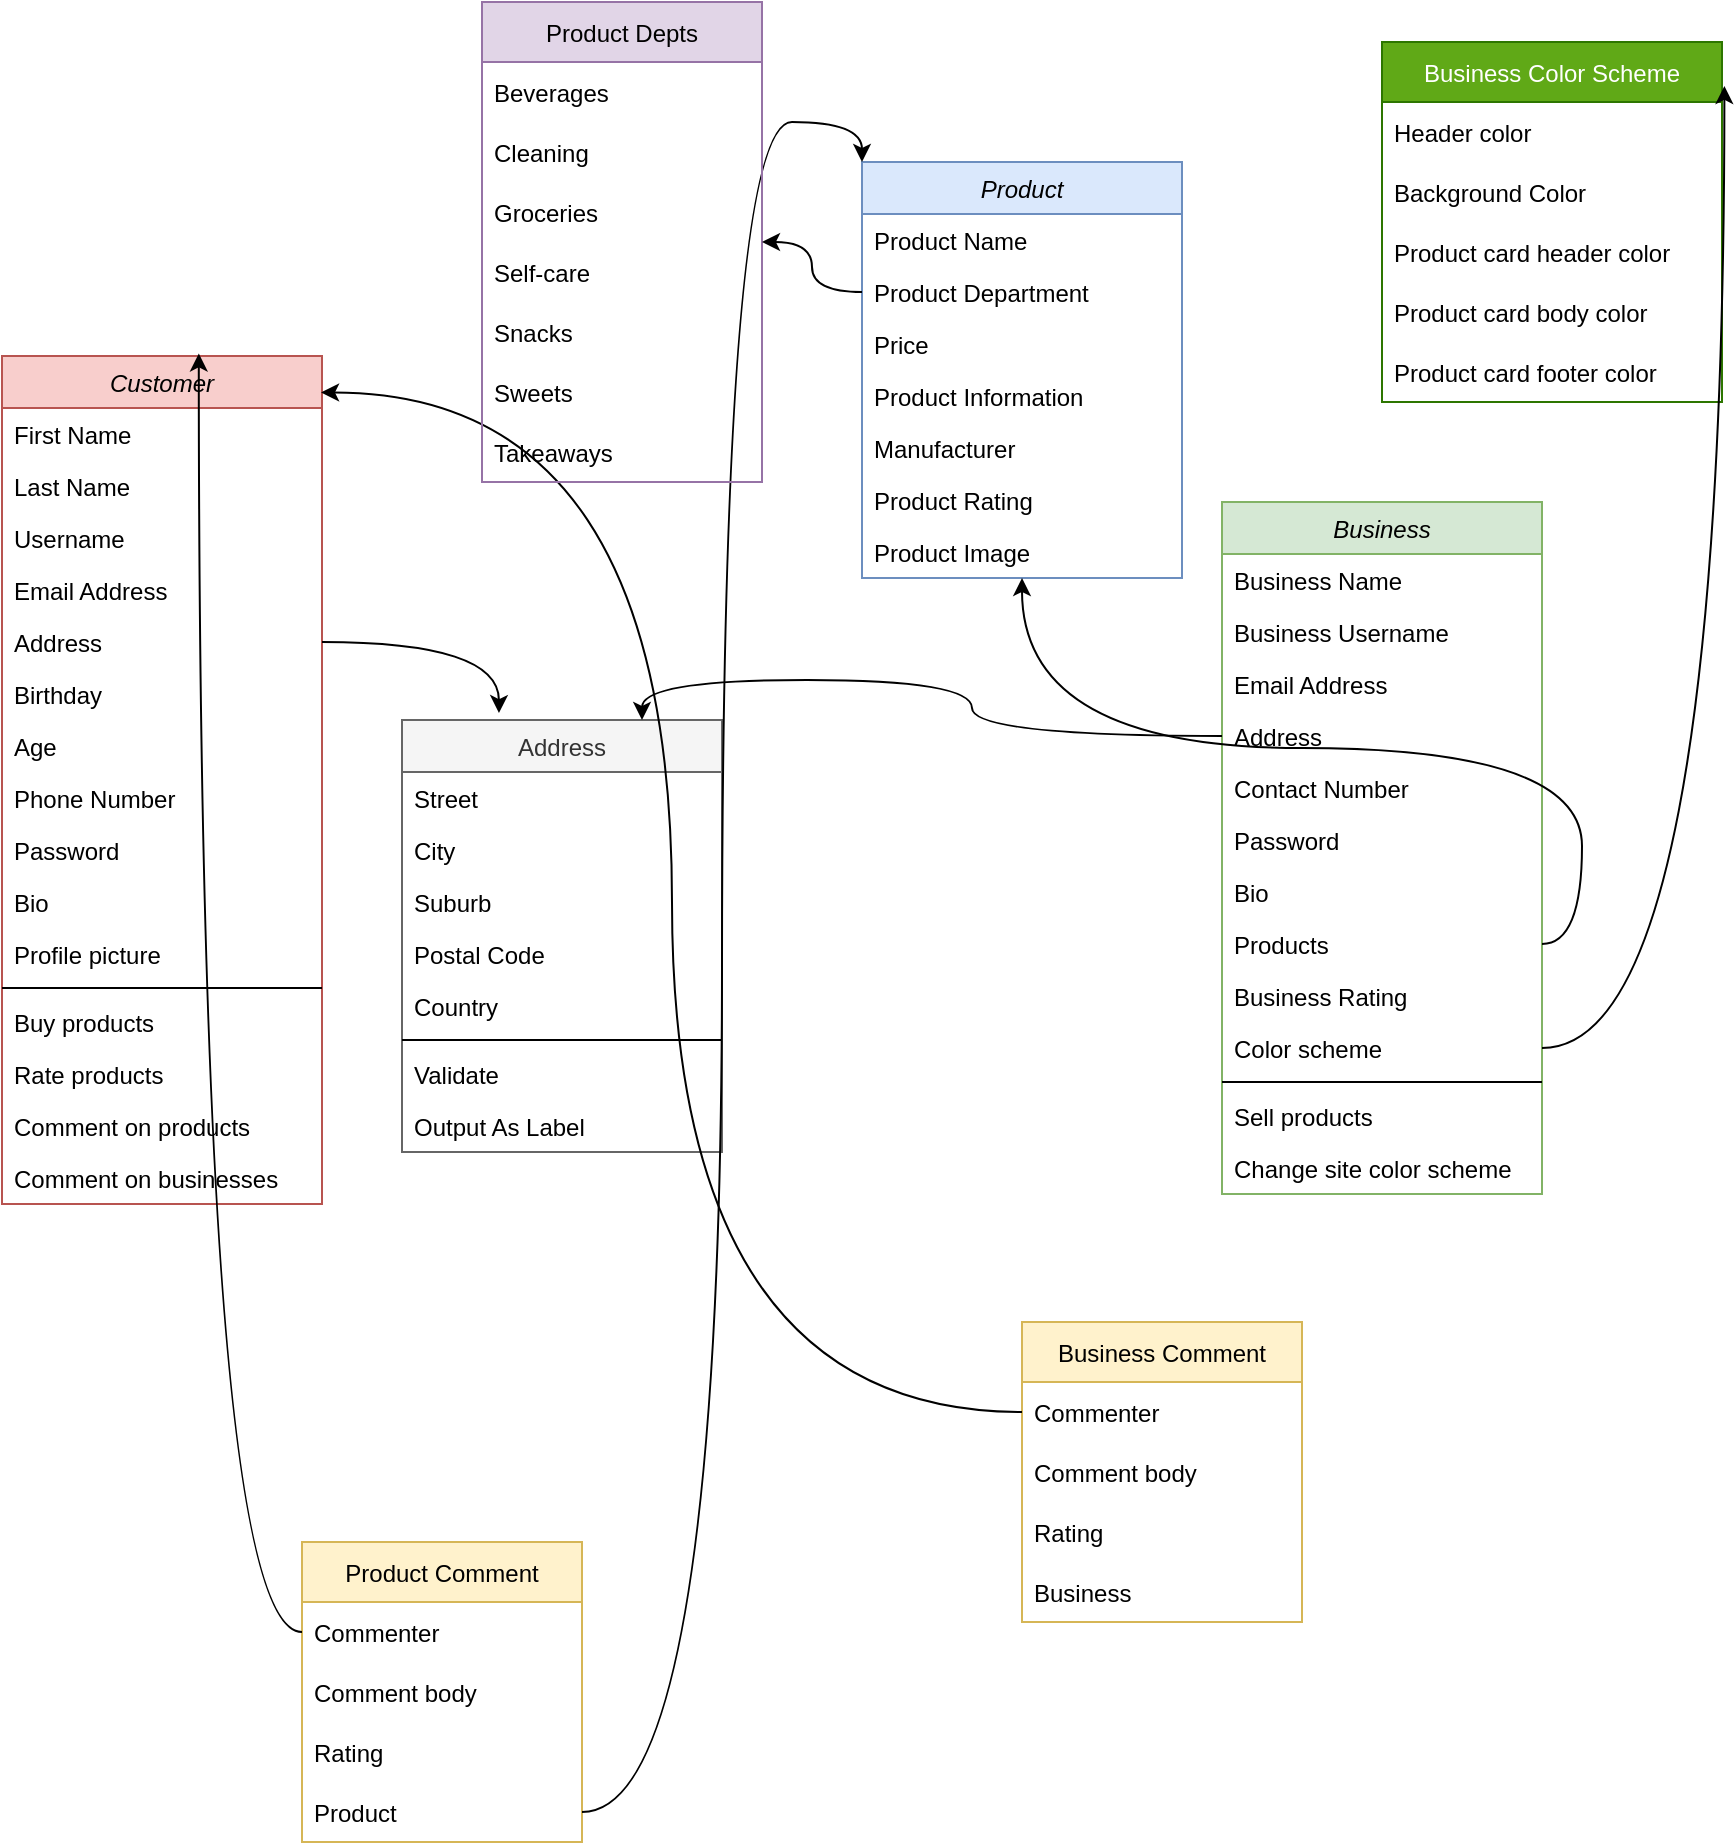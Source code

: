 <mxfile version="16.5.1" type="device"><diagram id="C5RBs43oDa-KdzZeNtuy" name="Page-1"><mxGraphModel dx="1038" dy="641" grid="1" gridSize="10" guides="1" tooltips="1" connect="1" arrows="1" fold="1" page="1" pageScale="1" pageWidth="827" pageHeight="1169" math="0" shadow="0"><root><mxCell id="WIyWlLk6GJQsqaUBKTNV-0"/><mxCell id="WIyWlLk6GJQsqaUBKTNV-1" parent="WIyWlLk6GJQsqaUBKTNV-0"/><mxCell id="MUc89TN180fj3ljXWCAl-0" value="Customer" style="swimlane;fontStyle=2;align=center;verticalAlign=top;childLayout=stackLayout;horizontal=1;startSize=26;horizontalStack=0;resizeParent=1;resizeLast=0;collapsible=1;marginBottom=0;rounded=0;shadow=0;strokeWidth=1;fillColor=#f8cecc;strokeColor=#b85450;" parent="WIyWlLk6GJQsqaUBKTNV-1" vertex="1"><mxGeometry x="20" y="187" width="160" height="424" as="geometry"><mxRectangle x="230" y="140" width="160" height="26" as="alternateBounds"/></mxGeometry></mxCell><mxCell id="MUc89TN180fj3ljXWCAl-1" value="First Name" style="text;align=left;verticalAlign=top;spacingLeft=4;spacingRight=4;overflow=hidden;rotatable=0;points=[[0,0.5],[1,0.5]];portConstraint=eastwest;" parent="MUc89TN180fj3ljXWCAl-0" vertex="1"><mxGeometry y="26" width="160" height="26" as="geometry"/></mxCell><mxCell id="MUc89TN180fj3ljXWCAl-2" value="Last Name" style="text;align=left;verticalAlign=top;spacingLeft=4;spacingRight=4;overflow=hidden;rotatable=0;points=[[0,0.5],[1,0.5]];portConstraint=eastwest;rounded=0;shadow=0;html=0;" parent="MUc89TN180fj3ljXWCAl-0" vertex="1"><mxGeometry y="52" width="160" height="26" as="geometry"/></mxCell><mxCell id="MUc89TN180fj3ljXWCAl-21" value="Username" style="text;align=left;verticalAlign=top;spacingLeft=4;spacingRight=4;overflow=hidden;rotatable=0;points=[[0,0.5],[1,0.5]];portConstraint=eastwest;" parent="MUc89TN180fj3ljXWCAl-0" vertex="1"><mxGeometry y="78" width="160" height="26" as="geometry"/></mxCell><mxCell id="MUc89TN180fj3ljXWCAl-3" value="Email Address" style="text;align=left;verticalAlign=top;spacingLeft=4;spacingRight=4;overflow=hidden;rotatable=0;points=[[0,0.5],[1,0.5]];portConstraint=eastwest;rounded=0;shadow=0;html=0;" parent="MUc89TN180fj3ljXWCAl-0" vertex="1"><mxGeometry y="104" width="160" height="26" as="geometry"/></mxCell><mxCell id="MUc89TN180fj3ljXWCAl-36" value="Address" style="text;align=left;verticalAlign=top;spacingLeft=4;spacingRight=4;overflow=hidden;rotatable=0;points=[[0,0.5],[1,0.5]];portConstraint=eastwest;rounded=0;shadow=0;html=0;" parent="MUc89TN180fj3ljXWCAl-0" vertex="1"><mxGeometry y="130" width="160" height="26" as="geometry"/></mxCell><mxCell id="MUc89TN180fj3ljXWCAl-18" value="Birthday" style="text;align=left;verticalAlign=top;spacingLeft=4;spacingRight=4;overflow=hidden;rotatable=0;points=[[0,0.5],[1,0.5]];portConstraint=eastwest;rounded=0;shadow=0;html=0;" parent="MUc89TN180fj3ljXWCAl-0" vertex="1"><mxGeometry y="156" width="160" height="26" as="geometry"/></mxCell><mxCell id="MUc89TN180fj3ljXWCAl-19" value="Age" style="text;align=left;verticalAlign=top;spacingLeft=4;spacingRight=4;overflow=hidden;rotatable=0;points=[[0,0.5],[1,0.5]];portConstraint=eastwest;rounded=0;shadow=0;html=0;" parent="MUc89TN180fj3ljXWCAl-0" vertex="1"><mxGeometry y="182" width="160" height="26" as="geometry"/></mxCell><mxCell id="MUc89TN180fj3ljXWCAl-8" value="Phone Number" style="text;align=left;verticalAlign=top;spacingLeft=4;spacingRight=4;overflow=hidden;rotatable=0;points=[[0,0.5],[1,0.5]];portConstraint=eastwest;rounded=0;shadow=0;html=0;" parent="MUc89TN180fj3ljXWCAl-0" vertex="1"><mxGeometry y="208" width="160" height="26" as="geometry"/></mxCell><mxCell id="MUc89TN180fj3ljXWCAl-9" value="Password" style="text;align=left;verticalAlign=top;spacingLeft=4;spacingRight=4;overflow=hidden;rotatable=0;points=[[0,0.5],[1,0.5]];portConstraint=eastwest;rounded=0;shadow=0;html=0;" parent="MUc89TN180fj3ljXWCAl-0" vertex="1"><mxGeometry y="234" width="160" height="26" as="geometry"/></mxCell><mxCell id="MUc89TN180fj3ljXWCAl-34" value="Bio" style="text;align=left;verticalAlign=top;spacingLeft=4;spacingRight=4;overflow=hidden;rotatable=0;points=[[0,0.5],[1,0.5]];portConstraint=eastwest;rounded=0;shadow=0;html=0;" parent="MUc89TN180fj3ljXWCAl-0" vertex="1"><mxGeometry y="260" width="160" height="26" as="geometry"/></mxCell><mxCell id="cQiAiKJfY5Lns8aHGsxg-24" value="Profile picture" style="text;align=left;verticalAlign=top;spacingLeft=4;spacingRight=4;overflow=hidden;rotatable=0;points=[[0,0.5],[1,0.5]];portConstraint=eastwest;rounded=0;shadow=0;html=0;" parent="MUc89TN180fj3ljXWCAl-0" vertex="1"><mxGeometry y="286" width="160" height="26" as="geometry"/></mxCell><mxCell id="MUc89TN180fj3ljXWCAl-4" value="" style="line;html=1;strokeWidth=1;align=left;verticalAlign=middle;spacingTop=-1;spacingLeft=3;spacingRight=3;rotatable=0;labelPosition=right;points=[];portConstraint=eastwest;" parent="MUc89TN180fj3ljXWCAl-0" vertex="1"><mxGeometry y="312" width="160" height="8" as="geometry"/></mxCell><mxCell id="MUc89TN180fj3ljXWCAl-5" value="Buy products" style="text;align=left;verticalAlign=top;spacingLeft=4;spacingRight=4;overflow=hidden;rotatable=0;points=[[0,0.5],[1,0.5]];portConstraint=eastwest;" parent="MUc89TN180fj3ljXWCAl-0" vertex="1"><mxGeometry y="320" width="160" height="26" as="geometry"/></mxCell><mxCell id="AEhf1OA7F3vd2qkvHGCH-1" value="Rate products" style="text;align=left;verticalAlign=top;spacingLeft=4;spacingRight=4;overflow=hidden;rotatable=0;points=[[0,0.5],[1,0.5]];portConstraint=eastwest;" parent="MUc89TN180fj3ljXWCAl-0" vertex="1"><mxGeometry y="346" width="160" height="26" as="geometry"/></mxCell><mxCell id="cQiAiKJfY5Lns8aHGsxg-0" value="Comment on products" style="text;align=left;verticalAlign=top;spacingLeft=4;spacingRight=4;overflow=hidden;rotatable=0;points=[[0,0.5],[1,0.5]];portConstraint=eastwest;" parent="MUc89TN180fj3ljXWCAl-0" vertex="1"><mxGeometry y="372" width="160" height="26" as="geometry"/></mxCell><mxCell id="cQiAiKJfY5Lns8aHGsxg-1" value="Comment on businesses" style="text;align=left;verticalAlign=top;spacingLeft=4;spacingRight=4;overflow=hidden;rotatable=0;points=[[0,0.5],[1,0.5]];portConstraint=eastwest;" parent="MUc89TN180fj3ljXWCAl-0" vertex="1"><mxGeometry y="398" width="160" height="26" as="geometry"/></mxCell><mxCell id="MUc89TN180fj3ljXWCAl-10" value="Business" style="swimlane;fontStyle=2;align=center;verticalAlign=top;childLayout=stackLayout;horizontal=1;startSize=26;horizontalStack=0;resizeParent=1;resizeLast=0;collapsible=1;marginBottom=0;rounded=0;shadow=0;strokeWidth=1;fillColor=#d5e8d4;strokeColor=#82b366;" parent="WIyWlLk6GJQsqaUBKTNV-1" vertex="1"><mxGeometry x="630" y="260" width="160" height="346" as="geometry"><mxRectangle x="230" y="140" width="160" height="26" as="alternateBounds"/></mxGeometry></mxCell><mxCell id="MUc89TN180fj3ljXWCAl-11" value="Business Name" style="text;align=left;verticalAlign=top;spacingLeft=4;spacingRight=4;overflow=hidden;rotatable=0;points=[[0,0.5],[1,0.5]];portConstraint=eastwest;" parent="MUc89TN180fj3ljXWCAl-10" vertex="1"><mxGeometry y="26" width="160" height="26" as="geometry"/></mxCell><mxCell id="MUc89TN180fj3ljXWCAl-22" value="Business Username" style="text;align=left;verticalAlign=top;spacingLeft=4;spacingRight=4;overflow=hidden;rotatable=0;points=[[0,0.5],[1,0.5]];portConstraint=eastwest;rounded=0;shadow=0;html=0;" parent="MUc89TN180fj3ljXWCAl-10" vertex="1"><mxGeometry y="52" width="160" height="26" as="geometry"/></mxCell><mxCell id="MUc89TN180fj3ljXWCAl-13" value="Email Address" style="text;align=left;verticalAlign=top;spacingLeft=4;spacingRight=4;overflow=hidden;rotatable=0;points=[[0,0.5],[1,0.5]];portConstraint=eastwest;rounded=0;shadow=0;html=0;" parent="MUc89TN180fj3ljXWCAl-10" vertex="1"><mxGeometry y="78" width="160" height="26" as="geometry"/></mxCell><mxCell id="MUc89TN180fj3ljXWCAl-47" value="Address" style="text;align=left;verticalAlign=top;spacingLeft=4;spacingRight=4;overflow=hidden;rotatable=0;points=[[0,0.5],[1,0.5]];portConstraint=eastwest;rounded=0;shadow=0;html=0;" parent="MUc89TN180fj3ljXWCAl-10" vertex="1"><mxGeometry y="104" width="160" height="26" as="geometry"/></mxCell><mxCell id="MUc89TN180fj3ljXWCAl-14" value="Contact Number" style="text;align=left;verticalAlign=top;spacingLeft=4;spacingRight=4;overflow=hidden;rotatable=0;points=[[0,0.5],[1,0.5]];portConstraint=eastwest;rounded=0;shadow=0;html=0;" parent="MUc89TN180fj3ljXWCAl-10" vertex="1"><mxGeometry y="130" width="160" height="26" as="geometry"/></mxCell><mxCell id="MUc89TN180fj3ljXWCAl-20" value="Password" style="text;align=left;verticalAlign=top;spacingLeft=4;spacingRight=4;overflow=hidden;rotatable=0;points=[[0,0.5],[1,0.5]];portConstraint=eastwest;rounded=0;shadow=0;html=0;" parent="MUc89TN180fj3ljXWCAl-10" vertex="1"><mxGeometry y="156" width="160" height="26" as="geometry"/></mxCell><mxCell id="MUc89TN180fj3ljXWCAl-15" value="Bio" style="text;align=left;verticalAlign=top;spacingLeft=4;spacingRight=4;overflow=hidden;rotatable=0;points=[[0,0.5],[1,0.5]];portConstraint=eastwest;rounded=0;shadow=0;html=0;" parent="MUc89TN180fj3ljXWCAl-10" vertex="1"><mxGeometry y="182" width="160" height="26" as="geometry"/></mxCell><mxCell id="MUc89TN180fj3ljXWCAl-35" value="Products" style="text;align=left;verticalAlign=top;spacingLeft=4;spacingRight=4;overflow=hidden;rotatable=0;points=[[0,0.5],[1,0.5]];portConstraint=eastwest;rounded=0;shadow=0;html=0;" parent="MUc89TN180fj3ljXWCAl-10" vertex="1"><mxGeometry y="208" width="160" height="26" as="geometry"/></mxCell><mxCell id="AEhf1OA7F3vd2qkvHGCH-2" value="Business Rating" style="text;align=left;verticalAlign=top;spacingLeft=4;spacingRight=4;overflow=hidden;rotatable=0;points=[[0,0.5],[1,0.5]];portConstraint=eastwest;rounded=0;shadow=0;html=0;" parent="MUc89TN180fj3ljXWCAl-10" vertex="1"><mxGeometry y="234" width="160" height="26" as="geometry"/></mxCell><mxCell id="MvtMCFwb6SjDY4W9c3_7-16" value="Color scheme" style="text;align=left;verticalAlign=top;spacingLeft=4;spacingRight=4;overflow=hidden;rotatable=0;points=[[0,0.5],[1,0.5]];portConstraint=eastwest;rounded=0;shadow=0;html=0;" vertex="1" parent="MUc89TN180fj3ljXWCAl-10"><mxGeometry y="260" width="160" height="26" as="geometry"/></mxCell><mxCell id="MUc89TN180fj3ljXWCAl-16" value="" style="line;html=1;strokeWidth=1;align=left;verticalAlign=middle;spacingTop=-1;spacingLeft=3;spacingRight=3;rotatable=0;labelPosition=right;points=[];portConstraint=eastwest;" parent="MUc89TN180fj3ljXWCAl-10" vertex="1"><mxGeometry y="286" width="160" height="8" as="geometry"/></mxCell><mxCell id="MUc89TN180fj3ljXWCAl-17" value="Sell products" style="text;align=left;verticalAlign=top;spacingLeft=4;spacingRight=4;overflow=hidden;rotatable=0;points=[[0,0.5],[1,0.5]];portConstraint=eastwest;" parent="MUc89TN180fj3ljXWCAl-10" vertex="1"><mxGeometry y="294" width="160" height="26" as="geometry"/></mxCell><mxCell id="MvtMCFwb6SjDY4W9c3_7-17" value="Change site color scheme" style="text;align=left;verticalAlign=top;spacingLeft=4;spacingRight=4;overflow=hidden;rotatable=0;points=[[0,0.5],[1,0.5]];portConstraint=eastwest;" vertex="1" parent="MUc89TN180fj3ljXWCAl-10"><mxGeometry y="320" width="160" height="26" as="geometry"/></mxCell><mxCell id="MUc89TN180fj3ljXWCAl-24" value="Product" style="swimlane;fontStyle=2;align=center;verticalAlign=top;childLayout=stackLayout;horizontal=1;startSize=26;horizontalStack=0;resizeParent=1;resizeLast=0;collapsible=1;marginBottom=0;rounded=0;shadow=0;strokeWidth=1;fillColor=#dae8fc;strokeColor=#6c8ebf;" parent="WIyWlLk6GJQsqaUBKTNV-1" vertex="1"><mxGeometry x="450" y="90" width="160" height="208" as="geometry"><mxRectangle x="230" y="140" width="160" height="26" as="alternateBounds"/></mxGeometry></mxCell><mxCell id="MUc89TN180fj3ljXWCAl-25" value="Product Name" style="text;align=left;verticalAlign=top;spacingLeft=4;spacingRight=4;overflow=hidden;rotatable=0;points=[[0,0.5],[1,0.5]];portConstraint=eastwest;" parent="MUc89TN180fj3ljXWCAl-24" vertex="1"><mxGeometry y="26" width="160" height="26" as="geometry"/></mxCell><mxCell id="MUc89TN180fj3ljXWCAl-26" value="Product Department" style="text;align=left;verticalAlign=top;spacingLeft=4;spacingRight=4;overflow=hidden;rotatable=0;points=[[0,0.5],[1,0.5]];portConstraint=eastwest;rounded=0;shadow=0;html=0;" parent="MUc89TN180fj3ljXWCAl-24" vertex="1"><mxGeometry y="52" width="160" height="26" as="geometry"/></mxCell><mxCell id="MUc89TN180fj3ljXWCAl-27" value="Price" style="text;align=left;verticalAlign=top;spacingLeft=4;spacingRight=4;overflow=hidden;rotatable=0;points=[[0,0.5],[1,0.5]];portConstraint=eastwest;rounded=0;shadow=0;html=0;" parent="MUc89TN180fj3ljXWCAl-24" vertex="1"><mxGeometry y="78" width="160" height="26" as="geometry"/></mxCell><mxCell id="MUc89TN180fj3ljXWCAl-28" value="Product Information" style="text;align=left;verticalAlign=top;spacingLeft=4;spacingRight=4;overflow=hidden;rotatable=0;points=[[0,0.5],[1,0.5]];portConstraint=eastwest;rounded=0;shadow=0;html=0;" parent="MUc89TN180fj3ljXWCAl-24" vertex="1"><mxGeometry y="104" width="160" height="26" as="geometry"/></mxCell><mxCell id="MUc89TN180fj3ljXWCAl-29" value="Manufacturer" style="text;align=left;verticalAlign=top;spacingLeft=4;spacingRight=4;overflow=hidden;rotatable=0;points=[[0,0.5],[1,0.5]];portConstraint=eastwest;rounded=0;shadow=0;html=0;" parent="MUc89TN180fj3ljXWCAl-24" vertex="1"><mxGeometry y="130" width="160" height="26" as="geometry"/></mxCell><mxCell id="AEhf1OA7F3vd2qkvHGCH-0" value="Product Rating" style="text;align=left;verticalAlign=top;spacingLeft=4;spacingRight=4;overflow=hidden;rotatable=0;points=[[0,0.5],[1,0.5]];portConstraint=eastwest;rounded=0;shadow=0;html=0;" parent="MUc89TN180fj3ljXWCAl-24" vertex="1"><mxGeometry y="156" width="160" height="26" as="geometry"/></mxCell><mxCell id="MvtMCFwb6SjDY4W9c3_7-0" value="Product Image" style="text;align=left;verticalAlign=top;spacingLeft=4;spacingRight=4;overflow=hidden;rotatable=0;points=[[0,0.5],[1,0.5]];portConstraint=eastwest;rounded=0;shadow=0;html=0;" vertex="1" parent="MUc89TN180fj3ljXWCAl-24"><mxGeometry y="182" width="160" height="26" as="geometry"/></mxCell><mxCell id="MUc89TN180fj3ljXWCAl-37" value="Address" style="swimlane;fontStyle=0;align=center;verticalAlign=top;childLayout=stackLayout;horizontal=1;startSize=26;horizontalStack=0;resizeParent=1;resizeLast=0;collapsible=1;marginBottom=0;rounded=0;shadow=0;strokeWidth=1;fillColor=#f5f5f5;fontColor=#333333;strokeColor=#666666;" parent="WIyWlLk6GJQsqaUBKTNV-1" vertex="1"><mxGeometry x="220" y="369" width="160" height="216" as="geometry"><mxRectangle x="550" y="140" width="160" height="26" as="alternateBounds"/></mxGeometry></mxCell><mxCell id="MUc89TN180fj3ljXWCAl-38" value="Street" style="text;align=left;verticalAlign=top;spacingLeft=4;spacingRight=4;overflow=hidden;rotatable=0;points=[[0,0.5],[1,0.5]];portConstraint=eastwest;" parent="MUc89TN180fj3ljXWCAl-37" vertex="1"><mxGeometry y="26" width="160" height="26" as="geometry"/></mxCell><mxCell id="MUc89TN180fj3ljXWCAl-39" value="City" style="text;align=left;verticalAlign=top;spacingLeft=4;spacingRight=4;overflow=hidden;rotatable=0;points=[[0,0.5],[1,0.5]];portConstraint=eastwest;rounded=0;shadow=0;html=0;" parent="MUc89TN180fj3ljXWCAl-37" vertex="1"><mxGeometry y="52" width="160" height="26" as="geometry"/></mxCell><mxCell id="MUc89TN180fj3ljXWCAl-40" value="Suburb" style="text;align=left;verticalAlign=top;spacingLeft=4;spacingRight=4;overflow=hidden;rotatable=0;points=[[0,0.5],[1,0.5]];portConstraint=eastwest;rounded=0;shadow=0;html=0;" parent="MUc89TN180fj3ljXWCAl-37" vertex="1"><mxGeometry y="78" width="160" height="26" as="geometry"/></mxCell><mxCell id="MUc89TN180fj3ljXWCAl-41" value="Postal Code" style="text;align=left;verticalAlign=top;spacingLeft=4;spacingRight=4;overflow=hidden;rotatable=0;points=[[0,0.5],[1,0.5]];portConstraint=eastwest;rounded=0;shadow=0;html=0;" parent="MUc89TN180fj3ljXWCAl-37" vertex="1"><mxGeometry y="104" width="160" height="26" as="geometry"/></mxCell><mxCell id="MUc89TN180fj3ljXWCAl-42" value="Country" style="text;align=left;verticalAlign=top;spacingLeft=4;spacingRight=4;overflow=hidden;rotatable=0;points=[[0,0.5],[1,0.5]];portConstraint=eastwest;rounded=0;shadow=0;html=0;" parent="MUc89TN180fj3ljXWCAl-37" vertex="1"><mxGeometry y="130" width="160" height="26" as="geometry"/></mxCell><mxCell id="MUc89TN180fj3ljXWCAl-43" value="" style="line;html=1;strokeWidth=1;align=left;verticalAlign=middle;spacingTop=-1;spacingLeft=3;spacingRight=3;rotatable=0;labelPosition=right;points=[];portConstraint=eastwest;" parent="MUc89TN180fj3ljXWCAl-37" vertex="1"><mxGeometry y="156" width="160" height="8" as="geometry"/></mxCell><mxCell id="MUc89TN180fj3ljXWCAl-44" value="Validate" style="text;align=left;verticalAlign=top;spacingLeft=4;spacingRight=4;overflow=hidden;rotatable=0;points=[[0,0.5],[1,0.5]];portConstraint=eastwest;" parent="MUc89TN180fj3ljXWCAl-37" vertex="1"><mxGeometry y="164" width="160" height="26" as="geometry"/></mxCell><mxCell id="MUc89TN180fj3ljXWCAl-45" value="Output As Label" style="text;align=left;verticalAlign=top;spacingLeft=4;spacingRight=4;overflow=hidden;rotatable=0;points=[[0,0.5],[1,0.5]];portConstraint=eastwest;" parent="MUc89TN180fj3ljXWCAl-37" vertex="1"><mxGeometry y="190" width="160" height="26" as="geometry"/></mxCell><mxCell id="MUc89TN180fj3ljXWCAl-46" style="edgeStyle=orthogonalEdgeStyle;rounded=0;orthogonalLoop=1;jettySize=auto;html=1;exitX=1;exitY=0.5;exitDx=0;exitDy=0;entryX=0.303;entryY=-0.016;entryDx=0;entryDy=0;entryPerimeter=0;curved=1;" parent="WIyWlLk6GJQsqaUBKTNV-1" source="MUc89TN180fj3ljXWCAl-36" target="MUc89TN180fj3ljXWCAl-37" edge="1"><mxGeometry relative="1" as="geometry"/></mxCell><mxCell id="MUc89TN180fj3ljXWCAl-49" style="edgeStyle=orthogonalEdgeStyle;rounded=0;orthogonalLoop=1;jettySize=auto;html=1;exitX=0;exitY=0.5;exitDx=0;exitDy=0;entryX=0.75;entryY=0;entryDx=0;entryDy=0;curved=1;" parent="WIyWlLk6GJQsqaUBKTNV-1" source="MUc89TN180fj3ljXWCAl-47" target="MUc89TN180fj3ljXWCAl-37" edge="1"><mxGeometry relative="1" as="geometry"><mxPoint x="350" y="420" as="targetPoint"/></mxGeometry></mxCell><mxCell id="MUc89TN180fj3ljXWCAl-50" style="edgeStyle=orthogonalEdgeStyle;rounded=0;orthogonalLoop=1;jettySize=auto;html=1;exitX=1;exitY=0.5;exitDx=0;exitDy=0;curved=1;" parent="WIyWlLk6GJQsqaUBKTNV-1" source="MUc89TN180fj3ljXWCAl-35" target="MUc89TN180fj3ljXWCAl-24" edge="1"><mxGeometry relative="1" as="geometry"/></mxCell><mxCell id="cQiAiKJfY5Lns8aHGsxg-2" value="Product Comment" style="swimlane;fontStyle=0;childLayout=stackLayout;horizontal=1;startSize=30;horizontalStack=0;resizeParent=1;resizeParentMax=0;resizeLast=0;collapsible=1;marginBottom=0;fillColor=#fff2cc;strokeColor=#d6b656;" parent="WIyWlLk6GJQsqaUBKTNV-1" vertex="1"><mxGeometry x="170" y="780" width="140" height="150" as="geometry"/></mxCell><mxCell id="cQiAiKJfY5Lns8aHGsxg-3" value="Commenter" style="text;strokeColor=none;fillColor=none;align=left;verticalAlign=middle;spacingLeft=4;spacingRight=4;overflow=hidden;points=[[0,0.5],[1,0.5]];portConstraint=eastwest;rotatable=0;" parent="cQiAiKJfY5Lns8aHGsxg-2" vertex="1"><mxGeometry y="30" width="140" height="30" as="geometry"/></mxCell><mxCell id="cQiAiKJfY5Lns8aHGsxg-4" value="Comment body" style="text;strokeColor=none;fillColor=none;align=left;verticalAlign=middle;spacingLeft=4;spacingRight=4;overflow=hidden;points=[[0,0.5],[1,0.5]];portConstraint=eastwest;rotatable=0;" parent="cQiAiKJfY5Lns8aHGsxg-2" vertex="1"><mxGeometry y="60" width="140" height="30" as="geometry"/></mxCell><mxCell id="cQiAiKJfY5Lns8aHGsxg-5" value="Rating" style="text;strokeColor=none;fillColor=none;align=left;verticalAlign=middle;spacingLeft=4;spacingRight=4;overflow=hidden;points=[[0,0.5],[1,0.5]];portConstraint=eastwest;rotatable=0;" parent="cQiAiKJfY5Lns8aHGsxg-2" vertex="1"><mxGeometry y="90" width="140" height="30" as="geometry"/></mxCell><mxCell id="cQiAiKJfY5Lns8aHGsxg-10" value="Product" style="text;strokeColor=none;fillColor=none;align=left;verticalAlign=middle;spacingLeft=4;spacingRight=4;overflow=hidden;points=[[0,0.5],[1,0.5]];portConstraint=eastwest;rotatable=0;" parent="cQiAiKJfY5Lns8aHGsxg-2" vertex="1"><mxGeometry y="120" width="140" height="30" as="geometry"/></mxCell><mxCell id="cQiAiKJfY5Lns8aHGsxg-11" style="rounded=0;orthogonalLoop=1;jettySize=auto;html=1;exitX=0;exitY=0.5;exitDx=0;exitDy=0;entryX=0.615;entryY=-0.003;entryDx=0;entryDy=0;entryPerimeter=0;edgeStyle=orthogonalEdgeStyle;curved=1;" parent="WIyWlLk6GJQsqaUBKTNV-1" source="cQiAiKJfY5Lns8aHGsxg-3" target="MUc89TN180fj3ljXWCAl-0" edge="1"><mxGeometry relative="1" as="geometry"/></mxCell><mxCell id="cQiAiKJfY5Lns8aHGsxg-13" style="edgeStyle=orthogonalEdgeStyle;curved=1;rounded=0;orthogonalLoop=1;jettySize=auto;html=1;exitX=1;exitY=0.5;exitDx=0;exitDy=0;entryX=0;entryY=0;entryDx=0;entryDy=0;" parent="WIyWlLk6GJQsqaUBKTNV-1" source="cQiAiKJfY5Lns8aHGsxg-10" target="MUc89TN180fj3ljXWCAl-24" edge="1"><mxGeometry relative="1" as="geometry"/></mxCell><mxCell id="cQiAiKJfY5Lns8aHGsxg-18" value="Business Comment" style="swimlane;fontStyle=0;childLayout=stackLayout;horizontal=1;startSize=30;horizontalStack=0;resizeParent=1;resizeParentMax=0;resizeLast=0;collapsible=1;marginBottom=0;fillColor=#fff2cc;strokeColor=#d6b656;" parent="WIyWlLk6GJQsqaUBKTNV-1" vertex="1"><mxGeometry x="530" y="670" width="140" height="150" as="geometry"/></mxCell><mxCell id="cQiAiKJfY5Lns8aHGsxg-19" value="Commenter" style="text;strokeColor=none;fillColor=none;align=left;verticalAlign=middle;spacingLeft=4;spacingRight=4;overflow=hidden;points=[[0,0.5],[1,0.5]];portConstraint=eastwest;rotatable=0;" parent="cQiAiKJfY5Lns8aHGsxg-18" vertex="1"><mxGeometry y="30" width="140" height="30" as="geometry"/></mxCell><mxCell id="cQiAiKJfY5Lns8aHGsxg-20" value="Comment body" style="text;strokeColor=none;fillColor=none;align=left;verticalAlign=middle;spacingLeft=4;spacingRight=4;overflow=hidden;points=[[0,0.5],[1,0.5]];portConstraint=eastwest;rotatable=0;" parent="cQiAiKJfY5Lns8aHGsxg-18" vertex="1"><mxGeometry y="60" width="140" height="30" as="geometry"/></mxCell><mxCell id="cQiAiKJfY5Lns8aHGsxg-21" value="Rating" style="text;strokeColor=none;fillColor=none;align=left;verticalAlign=middle;spacingLeft=4;spacingRight=4;overflow=hidden;points=[[0,0.5],[1,0.5]];portConstraint=eastwest;rotatable=0;" parent="cQiAiKJfY5Lns8aHGsxg-18" vertex="1"><mxGeometry y="90" width="140" height="30" as="geometry"/></mxCell><mxCell id="cQiAiKJfY5Lns8aHGsxg-22" value="Business" style="text;strokeColor=none;fillColor=none;align=left;verticalAlign=middle;spacingLeft=4;spacingRight=4;overflow=hidden;points=[[0,0.5],[1,0.5]];portConstraint=eastwest;rotatable=0;" parent="cQiAiKJfY5Lns8aHGsxg-18" vertex="1"><mxGeometry y="120" width="140" height="30" as="geometry"/></mxCell><mxCell id="cQiAiKJfY5Lns8aHGsxg-23" style="edgeStyle=orthogonalEdgeStyle;curved=1;rounded=0;orthogonalLoop=1;jettySize=auto;html=1;exitX=0;exitY=0.5;exitDx=0;exitDy=0;entryX=0.997;entryY=0.043;entryDx=0;entryDy=0;entryPerimeter=0;" parent="WIyWlLk6GJQsqaUBKTNV-1" source="cQiAiKJfY5Lns8aHGsxg-19" target="MUc89TN180fj3ljXWCAl-0" edge="1"><mxGeometry relative="1" as="geometry"/></mxCell><mxCell id="MvtMCFwb6SjDY4W9c3_7-1" value="Product Depts" style="swimlane;fontStyle=0;childLayout=stackLayout;horizontal=1;startSize=30;horizontalStack=0;resizeParent=1;resizeParentMax=0;resizeLast=0;collapsible=1;marginBottom=0;fillColor=#e1d5e7;strokeColor=#9673a6;" vertex="1" parent="WIyWlLk6GJQsqaUBKTNV-1"><mxGeometry x="260" y="10" width="140" height="240" as="geometry"/></mxCell><mxCell id="MvtMCFwb6SjDY4W9c3_7-4" value="Beverages" style="text;strokeColor=none;fillColor=none;align=left;verticalAlign=middle;spacingLeft=4;spacingRight=4;overflow=hidden;points=[[0,0.5],[1,0.5]];portConstraint=eastwest;rotatable=0;" vertex="1" parent="MvtMCFwb6SjDY4W9c3_7-1"><mxGeometry y="30" width="140" height="30" as="geometry"/></mxCell><mxCell id="MvtMCFwb6SjDY4W9c3_7-6" value="Cleaning" style="text;strokeColor=none;fillColor=none;align=left;verticalAlign=middle;spacingLeft=4;spacingRight=4;overflow=hidden;points=[[0,0.5],[1,0.5]];portConstraint=eastwest;rotatable=0;" vertex="1" parent="MvtMCFwb6SjDY4W9c3_7-1"><mxGeometry y="60" width="140" height="30" as="geometry"/></mxCell><mxCell id="MvtMCFwb6SjDY4W9c3_7-8" value="Groceries" style="text;strokeColor=none;fillColor=none;align=left;verticalAlign=middle;spacingLeft=4;spacingRight=4;overflow=hidden;points=[[0,0.5],[1,0.5]];portConstraint=eastwest;rotatable=0;" vertex="1" parent="MvtMCFwb6SjDY4W9c3_7-1"><mxGeometry y="90" width="140" height="30" as="geometry"/></mxCell><mxCell id="MvtMCFwb6SjDY4W9c3_7-5" value="Self-care" style="text;strokeColor=none;fillColor=none;align=left;verticalAlign=middle;spacingLeft=4;spacingRight=4;overflow=hidden;points=[[0,0.5],[1,0.5]];portConstraint=eastwest;rotatable=0;" vertex="1" parent="MvtMCFwb6SjDY4W9c3_7-1"><mxGeometry y="120" width="140" height="30" as="geometry"/></mxCell><mxCell id="MvtMCFwb6SjDY4W9c3_7-2" value="Snacks" style="text;strokeColor=none;fillColor=none;align=left;verticalAlign=middle;spacingLeft=4;spacingRight=4;overflow=hidden;points=[[0,0.5],[1,0.5]];portConstraint=eastwest;rotatable=0;" vertex="1" parent="MvtMCFwb6SjDY4W9c3_7-1"><mxGeometry y="150" width="140" height="30" as="geometry"/></mxCell><mxCell id="MvtMCFwb6SjDY4W9c3_7-3" value="Sweets" style="text;strokeColor=none;fillColor=none;align=left;verticalAlign=middle;spacingLeft=4;spacingRight=4;overflow=hidden;points=[[0,0.5],[1,0.5]];portConstraint=eastwest;rotatable=0;" vertex="1" parent="MvtMCFwb6SjDY4W9c3_7-1"><mxGeometry y="180" width="140" height="30" as="geometry"/></mxCell><mxCell id="MvtMCFwb6SjDY4W9c3_7-7" value="Takeaways" style="text;strokeColor=none;fillColor=none;align=left;verticalAlign=middle;spacingLeft=4;spacingRight=4;overflow=hidden;points=[[0,0.5],[1,0.5]];portConstraint=eastwest;rotatable=0;" vertex="1" parent="MvtMCFwb6SjDY4W9c3_7-1"><mxGeometry y="210" width="140" height="30" as="geometry"/></mxCell><mxCell id="MvtMCFwb6SjDY4W9c3_7-9" style="edgeStyle=orthogonalEdgeStyle;rounded=0;orthogonalLoop=1;jettySize=auto;html=1;exitX=0;exitY=0.5;exitDx=0;exitDy=0;entryX=1;entryY=0.5;entryDx=0;entryDy=0;curved=1;" edge="1" parent="WIyWlLk6GJQsqaUBKTNV-1" source="MUc89TN180fj3ljXWCAl-26" target="MvtMCFwb6SjDY4W9c3_7-1"><mxGeometry relative="1" as="geometry"/></mxCell><mxCell id="MvtMCFwb6SjDY4W9c3_7-10" value="Business Color Scheme" style="swimlane;fontStyle=0;childLayout=stackLayout;horizontal=1;startSize=30;horizontalStack=0;resizeParent=1;resizeParentMax=0;resizeLast=0;collapsible=1;marginBottom=0;fillColor=#60a917;fontColor=#ffffff;strokeColor=#2D7600;" vertex="1" parent="WIyWlLk6GJQsqaUBKTNV-1"><mxGeometry x="710" y="30" width="170" height="180" as="geometry"/></mxCell><mxCell id="MvtMCFwb6SjDY4W9c3_7-11" value="Header color" style="text;strokeColor=none;fillColor=none;align=left;verticalAlign=middle;spacingLeft=4;spacingRight=4;overflow=hidden;points=[[0,0.5],[1,0.5]];portConstraint=eastwest;rotatable=0;" vertex="1" parent="MvtMCFwb6SjDY4W9c3_7-10"><mxGeometry y="30" width="170" height="30" as="geometry"/></mxCell><mxCell id="MvtMCFwb6SjDY4W9c3_7-12" value="Background Color" style="text;strokeColor=none;fillColor=none;align=left;verticalAlign=middle;spacingLeft=4;spacingRight=4;overflow=hidden;points=[[0,0.5],[1,0.5]];portConstraint=eastwest;rotatable=0;" vertex="1" parent="MvtMCFwb6SjDY4W9c3_7-10"><mxGeometry y="60" width="170" height="30" as="geometry"/></mxCell><mxCell id="MvtMCFwb6SjDY4W9c3_7-13" value="Product card header color" style="text;strokeColor=none;fillColor=none;align=left;verticalAlign=middle;spacingLeft=4;spacingRight=4;overflow=hidden;points=[[0,0.5],[1,0.5]];portConstraint=eastwest;rotatable=0;" vertex="1" parent="MvtMCFwb6SjDY4W9c3_7-10"><mxGeometry y="90" width="170" height="30" as="geometry"/></mxCell><mxCell id="MvtMCFwb6SjDY4W9c3_7-14" value="Product card body color" style="text;strokeColor=none;fillColor=none;align=left;verticalAlign=middle;spacingLeft=4;spacingRight=4;overflow=hidden;points=[[0,0.5],[1,0.5]];portConstraint=eastwest;rotatable=0;" vertex="1" parent="MvtMCFwb6SjDY4W9c3_7-10"><mxGeometry y="120" width="170" height="30" as="geometry"/></mxCell><mxCell id="MvtMCFwb6SjDY4W9c3_7-15" value="Product card footer color" style="text;strokeColor=none;fillColor=none;align=left;verticalAlign=middle;spacingLeft=4;spacingRight=4;overflow=hidden;points=[[0,0.5],[1,0.5]];portConstraint=eastwest;rotatable=0;" vertex="1" parent="MvtMCFwb6SjDY4W9c3_7-10"><mxGeometry y="150" width="170" height="30" as="geometry"/></mxCell><mxCell id="MvtMCFwb6SjDY4W9c3_7-18" style="edgeStyle=orthogonalEdgeStyle;curved=1;rounded=0;orthogonalLoop=1;jettySize=auto;html=1;exitX=1;exitY=0.5;exitDx=0;exitDy=0;entryX=1.007;entryY=0.122;entryDx=0;entryDy=0;entryPerimeter=0;" edge="1" parent="WIyWlLk6GJQsqaUBKTNV-1" source="MvtMCFwb6SjDY4W9c3_7-16" target="MvtMCFwb6SjDY4W9c3_7-10"><mxGeometry relative="1" as="geometry"/></mxCell></root></mxGraphModel></diagram></mxfile>